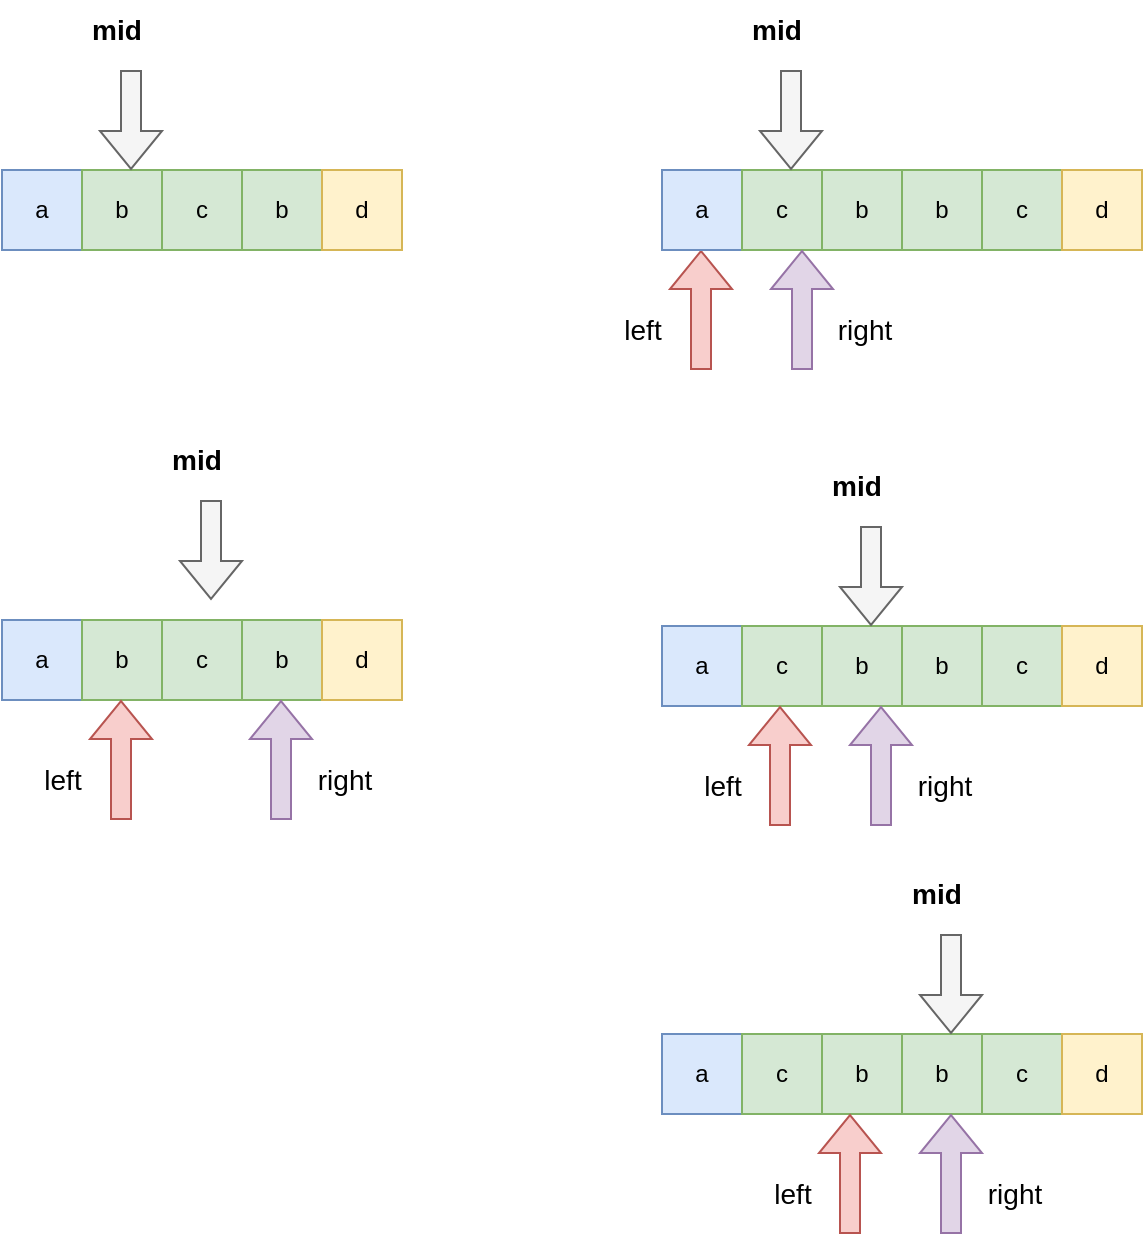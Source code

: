 <mxfile version="20.2.7" type="device"><diagram id="LDKUxW0cd_3E2r7CKIEG" name="第 1 页"><mxGraphModel dx="1426" dy="684" grid="1" gridSize="10" guides="1" tooltips="1" connect="1" arrows="1" fold="1" page="1" pageScale="1" pageWidth="827" pageHeight="1169" math="0" shadow="0"><root><mxCell id="0"/><mxCell id="1" parent="0"/><mxCell id="Z_xF2s0k3G-F2afspqoj-9" value="a" style="rounded=0;whiteSpace=wrap;html=1;fillColor=#dae8fc;strokeColor=#6c8ebf;" vertex="1" parent="1"><mxGeometry x="160" y="350" width="40" height="40" as="geometry"/></mxCell><mxCell id="Z_xF2s0k3G-F2afspqoj-10" value="b" style="rounded=0;whiteSpace=wrap;html=1;fillColor=#d5e8d4;strokeColor=#82b366;" vertex="1" parent="1"><mxGeometry x="200" y="350" width="40" height="40" as="geometry"/></mxCell><mxCell id="Z_xF2s0k3G-F2afspqoj-11" value="c" style="rounded=0;whiteSpace=wrap;html=1;fillColor=#d5e8d4;strokeColor=#82b366;" vertex="1" parent="1"><mxGeometry x="240" y="350" width="40" height="40" as="geometry"/></mxCell><mxCell id="Z_xF2s0k3G-F2afspqoj-12" value="b" style="rounded=0;whiteSpace=wrap;html=1;fillColor=#d5e8d4;strokeColor=#82b366;" vertex="1" parent="1"><mxGeometry x="280" y="350" width="40" height="40" as="geometry"/></mxCell><mxCell id="Z_xF2s0k3G-F2afspqoj-13" value="d" style="rounded=0;whiteSpace=wrap;html=1;fillColor=#fff2cc;strokeColor=#d6b656;" vertex="1" parent="1"><mxGeometry x="320" y="350" width="40" height="40" as="geometry"/></mxCell><mxCell id="Z_xF2s0k3G-F2afspqoj-14" value="" style="shape=flexArrow;endArrow=classic;html=1;rounded=0;fillColor=#f8cecc;strokeColor=#b85450;" edge="1" parent="1"><mxGeometry width="50" height="50" relative="1" as="geometry"><mxPoint x="509.5" y="450" as="sourcePoint"/><mxPoint x="509.5" y="390" as="targetPoint"/></mxGeometry></mxCell><mxCell id="Z_xF2s0k3G-F2afspqoj-23" value="a" style="rounded=0;whiteSpace=wrap;html=1;fillColor=#dae8fc;strokeColor=#6c8ebf;" vertex="1" parent="1"><mxGeometry x="490" y="350" width="40" height="40" as="geometry"/></mxCell><mxCell id="Z_xF2s0k3G-F2afspqoj-24" value="c" style="rounded=0;whiteSpace=wrap;html=1;fillColor=#d5e8d4;strokeColor=#82b366;" vertex="1" parent="1"><mxGeometry x="530" y="350" width="40" height="40" as="geometry"/></mxCell><mxCell id="Z_xF2s0k3G-F2afspqoj-25" value="b" style="rounded=0;whiteSpace=wrap;html=1;fillColor=#d5e8d4;strokeColor=#82b366;" vertex="1" parent="1"><mxGeometry x="570" y="350" width="40" height="40" as="geometry"/></mxCell><mxCell id="Z_xF2s0k3G-F2afspqoj-26" value="b" style="rounded=0;whiteSpace=wrap;html=1;fillColor=#d5e8d4;strokeColor=#82b366;" vertex="1" parent="1"><mxGeometry x="610" y="350" width="40" height="40" as="geometry"/></mxCell><mxCell id="Z_xF2s0k3G-F2afspqoj-27" value="c" style="rounded=0;whiteSpace=wrap;html=1;fillColor=#d5e8d4;strokeColor=#82b366;" vertex="1" parent="1"><mxGeometry x="650" y="350" width="40" height="40" as="geometry"/></mxCell><mxCell id="Z_xF2s0k3G-F2afspqoj-30" value="d" style="rounded=0;whiteSpace=wrap;html=1;fillColor=#fff2cc;strokeColor=#d6b656;" vertex="1" parent="1"><mxGeometry x="690" y="350" width="40" height="40" as="geometry"/></mxCell><mxCell id="Z_xF2s0k3G-F2afspqoj-31" value="a" style="rounded=0;whiteSpace=wrap;html=1;fillColor=#dae8fc;strokeColor=#6c8ebf;" vertex="1" parent="1"><mxGeometry x="490" y="578" width="40" height="40" as="geometry"/></mxCell><mxCell id="Z_xF2s0k3G-F2afspqoj-32" value="c" style="rounded=0;whiteSpace=wrap;html=1;fillColor=#d5e8d4;strokeColor=#82b366;" vertex="1" parent="1"><mxGeometry x="530" y="578" width="40" height="40" as="geometry"/></mxCell><mxCell id="Z_xF2s0k3G-F2afspqoj-33" value="b" style="rounded=0;whiteSpace=wrap;html=1;fillColor=#d5e8d4;strokeColor=#82b366;" vertex="1" parent="1"><mxGeometry x="570" y="578" width="40" height="40" as="geometry"/></mxCell><mxCell id="Z_xF2s0k3G-F2afspqoj-34" value="b" style="rounded=0;whiteSpace=wrap;html=1;fillColor=#d5e8d4;strokeColor=#82b366;" vertex="1" parent="1"><mxGeometry x="610" y="578" width="40" height="40" as="geometry"/></mxCell><mxCell id="Z_xF2s0k3G-F2afspqoj-35" value="c" style="rounded=0;whiteSpace=wrap;html=1;fillColor=#d5e8d4;strokeColor=#82b366;" vertex="1" parent="1"><mxGeometry x="650" y="578" width="40" height="40" as="geometry"/></mxCell><mxCell id="Z_xF2s0k3G-F2afspqoj-38" value="d" style="rounded=0;whiteSpace=wrap;html=1;fillColor=#fff2cc;strokeColor=#d6b656;" vertex="1" parent="1"><mxGeometry x="690" y="578" width="40" height="40" as="geometry"/></mxCell><mxCell id="Z_xF2s0k3G-F2afspqoj-39" value="a" style="rounded=0;whiteSpace=wrap;html=1;fillColor=#dae8fc;strokeColor=#6c8ebf;" vertex="1" parent="1"><mxGeometry x="490" y="782" width="40" height="40" as="geometry"/></mxCell><mxCell id="Z_xF2s0k3G-F2afspqoj-40" value="c" style="rounded=0;whiteSpace=wrap;html=1;fillColor=#d5e8d4;strokeColor=#82b366;" vertex="1" parent="1"><mxGeometry x="530" y="782" width="40" height="40" as="geometry"/></mxCell><mxCell id="Z_xF2s0k3G-F2afspqoj-41" value="b" style="rounded=0;whiteSpace=wrap;html=1;fillColor=#d5e8d4;strokeColor=#82b366;" vertex="1" parent="1"><mxGeometry x="570" y="782" width="40" height="40" as="geometry"/></mxCell><mxCell id="Z_xF2s0k3G-F2afspqoj-42" value="b" style="rounded=0;whiteSpace=wrap;html=1;fillColor=#d5e8d4;strokeColor=#82b366;" vertex="1" parent="1"><mxGeometry x="610" y="782" width="40" height="40" as="geometry"/></mxCell><mxCell id="Z_xF2s0k3G-F2afspqoj-43" value="c" style="rounded=0;whiteSpace=wrap;html=1;fillColor=#d5e8d4;strokeColor=#82b366;" vertex="1" parent="1"><mxGeometry x="650" y="782" width="40" height="40" as="geometry"/></mxCell><mxCell id="Z_xF2s0k3G-F2afspqoj-46" value="d" style="rounded=0;whiteSpace=wrap;html=1;fillColor=#fff2cc;strokeColor=#d6b656;" vertex="1" parent="1"><mxGeometry x="690" y="782" width="40" height="40" as="geometry"/></mxCell><mxCell id="Z_xF2s0k3G-F2afspqoj-47" value="" style="shape=flexArrow;endArrow=classic;html=1;rounded=0;fillColor=#f5f5f5;strokeColor=#666666;" edge="1" parent="1"><mxGeometry width="50" height="50" relative="1" as="geometry"><mxPoint x="224.5" y="300" as="sourcePoint"/><mxPoint x="224.5" y="350" as="targetPoint"/></mxGeometry></mxCell><mxCell id="Z_xF2s0k3G-F2afspqoj-48" value="&lt;font style=&quot;font-size: 14px;&quot;&gt;&lt;b&gt;&amp;nbsp;mid&lt;/b&gt;&lt;/font&gt;" style="text;html=1;align=center;verticalAlign=middle;resizable=0;points=[];autosize=1;strokeColor=none;fillColor=none;" vertex="1" parent="1"><mxGeometry x="190" y="265" width="50" height="30" as="geometry"/></mxCell><mxCell id="Z_xF2s0k3G-F2afspqoj-49" value="left" style="text;html=1;align=center;verticalAlign=middle;resizable=0;points=[];autosize=1;strokeColor=none;fillColor=none;fontSize=14;" vertex="1" parent="1"><mxGeometry x="460" y="415" width="40" height="30" as="geometry"/></mxCell><mxCell id="Z_xF2s0k3G-F2afspqoj-50" value="" style="shape=flexArrow;endArrow=classic;html=1;rounded=0;fillColor=#e1d5e7;strokeColor=#9673a6;" edge="1" parent="1"><mxGeometry width="50" height="50" relative="1" as="geometry"><mxPoint x="560" y="450" as="sourcePoint"/><mxPoint x="560" y="390" as="targetPoint"/></mxGeometry></mxCell><mxCell id="Z_xF2s0k3G-F2afspqoj-51" value="right" style="edgeLabel;html=1;align=center;verticalAlign=middle;resizable=0;points=[];fontSize=14;" vertex="1" connectable="0" parent="Z_xF2s0k3G-F2afspqoj-50"><mxGeometry x="0.1" y="4" relative="1" as="geometry"><mxPoint x="35" y="13" as="offset"/></mxGeometry></mxCell><mxCell id="Z_xF2s0k3G-F2afspqoj-62" value="a" style="rounded=0;whiteSpace=wrap;html=1;fillColor=#dae8fc;strokeColor=#6c8ebf;" vertex="1" parent="1"><mxGeometry x="160" y="575" width="40" height="40" as="geometry"/></mxCell><mxCell id="Z_xF2s0k3G-F2afspqoj-63" value="b" style="rounded=0;whiteSpace=wrap;html=1;fillColor=#d5e8d4;strokeColor=#82b366;" vertex="1" parent="1"><mxGeometry x="200" y="575" width="40" height="40" as="geometry"/></mxCell><mxCell id="Z_xF2s0k3G-F2afspqoj-64" value="c" style="rounded=0;whiteSpace=wrap;html=1;fillColor=#d5e8d4;strokeColor=#82b366;" vertex="1" parent="1"><mxGeometry x="240" y="575" width="40" height="40" as="geometry"/></mxCell><mxCell id="Z_xF2s0k3G-F2afspqoj-65" value="b" style="rounded=0;whiteSpace=wrap;html=1;fillColor=#d5e8d4;strokeColor=#82b366;" vertex="1" parent="1"><mxGeometry x="280" y="575" width="40" height="40" as="geometry"/></mxCell><mxCell id="Z_xF2s0k3G-F2afspqoj-66" value="d" style="rounded=0;whiteSpace=wrap;html=1;fillColor=#fff2cc;strokeColor=#d6b656;" vertex="1" parent="1"><mxGeometry x="320" y="575" width="40" height="40" as="geometry"/></mxCell><mxCell id="Z_xF2s0k3G-F2afspqoj-67" value="" style="shape=flexArrow;endArrow=classic;html=1;rounded=0;fillColor=#f8cecc;strokeColor=#b85450;" edge="1" parent="1"><mxGeometry width="50" height="50" relative="1" as="geometry"><mxPoint x="219.5" y="675" as="sourcePoint"/><mxPoint x="219.5" y="615" as="targetPoint"/></mxGeometry></mxCell><mxCell id="Z_xF2s0k3G-F2afspqoj-68" value="" style="shape=flexArrow;endArrow=classic;html=1;rounded=0;fillColor=#f5f5f5;strokeColor=#666666;" edge="1" parent="1"><mxGeometry width="50" height="50" relative="1" as="geometry"><mxPoint x="264.5" y="515" as="sourcePoint"/><mxPoint x="264.5" y="565" as="targetPoint"/></mxGeometry></mxCell><mxCell id="Z_xF2s0k3G-F2afspqoj-69" value="&lt;font style=&quot;font-size: 14px;&quot;&gt;&lt;b&gt;&amp;nbsp;mid&lt;/b&gt;&lt;/font&gt;" style="text;html=1;align=center;verticalAlign=middle;resizable=0;points=[];autosize=1;strokeColor=none;fillColor=none;" vertex="1" parent="1"><mxGeometry x="230" y="480" width="50" height="30" as="geometry"/></mxCell><mxCell id="Z_xF2s0k3G-F2afspqoj-70" value="left" style="text;html=1;align=center;verticalAlign=middle;resizable=0;points=[];autosize=1;strokeColor=none;fillColor=none;fontSize=14;" vertex="1" parent="1"><mxGeometry x="170" y="640" width="40" height="30" as="geometry"/></mxCell><mxCell id="Z_xF2s0k3G-F2afspqoj-71" value="" style="shape=flexArrow;endArrow=classic;html=1;rounded=0;fillColor=#e1d5e7;strokeColor=#9673a6;" edge="1" parent="1"><mxGeometry width="50" height="50" relative="1" as="geometry"><mxPoint x="299.5" y="675" as="sourcePoint"/><mxPoint x="299.5" y="615" as="targetPoint"/></mxGeometry></mxCell><mxCell id="Z_xF2s0k3G-F2afspqoj-72" value="right" style="edgeLabel;html=1;align=center;verticalAlign=middle;resizable=0;points=[];fontSize=14;" vertex="1" connectable="0" parent="Z_xF2s0k3G-F2afspqoj-71"><mxGeometry x="0.1" y="4" relative="1" as="geometry"><mxPoint x="35" y="13" as="offset"/></mxGeometry></mxCell><mxCell id="Z_xF2s0k3G-F2afspqoj-73" value="" style="shape=flexArrow;endArrow=classic;html=1;rounded=0;fillColor=#f5f5f5;strokeColor=#666666;" edge="1" parent="1"><mxGeometry width="50" height="50" relative="1" as="geometry"><mxPoint x="554.5" y="300" as="sourcePoint"/><mxPoint x="554.5" y="350" as="targetPoint"/></mxGeometry></mxCell><mxCell id="Z_xF2s0k3G-F2afspqoj-74" value="&lt;font style=&quot;font-size: 14px;&quot;&gt;&lt;b&gt;&amp;nbsp;mid&lt;/b&gt;&lt;/font&gt;" style="text;html=1;align=center;verticalAlign=middle;resizable=0;points=[];autosize=1;strokeColor=none;fillColor=none;" vertex="1" parent="1"><mxGeometry x="520" y="265" width="50" height="30" as="geometry"/></mxCell><mxCell id="Z_xF2s0k3G-F2afspqoj-76" value="" style="shape=flexArrow;endArrow=classic;html=1;rounded=0;fillColor=#f5f5f5;strokeColor=#666666;" edge="1" parent="1"><mxGeometry width="50" height="50" relative="1" as="geometry"><mxPoint x="594.5" y="528" as="sourcePoint"/><mxPoint x="594.5" y="578" as="targetPoint"/></mxGeometry></mxCell><mxCell id="Z_xF2s0k3G-F2afspqoj-77" value="&lt;font style=&quot;font-size: 14px;&quot;&gt;&lt;b&gt;&amp;nbsp;mid&lt;/b&gt;&lt;/font&gt;" style="text;html=1;align=center;verticalAlign=middle;resizable=0;points=[];autosize=1;strokeColor=none;fillColor=none;" vertex="1" parent="1"><mxGeometry x="560" y="493" width="50" height="30" as="geometry"/></mxCell><mxCell id="Z_xF2s0k3G-F2afspqoj-78" value="" style="shape=flexArrow;endArrow=classic;html=1;rounded=0;fillColor=#f8cecc;strokeColor=#b85450;" edge="1" parent="1"><mxGeometry width="50" height="50" relative="1" as="geometry"><mxPoint x="549" y="678" as="sourcePoint"/><mxPoint x="549" y="618" as="targetPoint"/></mxGeometry></mxCell><mxCell id="Z_xF2s0k3G-F2afspqoj-79" value="left" style="text;html=1;align=center;verticalAlign=middle;resizable=0;points=[];autosize=1;strokeColor=none;fillColor=none;fontSize=14;" vertex="1" parent="1"><mxGeometry x="499.5" y="643" width="40" height="30" as="geometry"/></mxCell><mxCell id="Z_xF2s0k3G-F2afspqoj-80" value="" style="shape=flexArrow;endArrow=classic;html=1;rounded=0;fillColor=#e1d5e7;strokeColor=#9673a6;" edge="1" parent="1"><mxGeometry width="50" height="50" relative="1" as="geometry"><mxPoint x="599.5" y="678" as="sourcePoint"/><mxPoint x="599.5" y="618" as="targetPoint"/></mxGeometry></mxCell><mxCell id="Z_xF2s0k3G-F2afspqoj-81" value="right" style="edgeLabel;html=1;align=center;verticalAlign=middle;resizable=0;points=[];fontSize=14;" vertex="1" connectable="0" parent="Z_xF2s0k3G-F2afspqoj-80"><mxGeometry x="0.1" y="4" relative="1" as="geometry"><mxPoint x="35" y="13" as="offset"/></mxGeometry></mxCell><mxCell id="Z_xF2s0k3G-F2afspqoj-82" value="" style="shape=flexArrow;endArrow=classic;html=1;rounded=0;fillColor=#f5f5f5;strokeColor=#666666;" edge="1" parent="1"><mxGeometry width="50" height="50" relative="1" as="geometry"><mxPoint x="634.5" y="732" as="sourcePoint"/><mxPoint x="634.5" y="782" as="targetPoint"/></mxGeometry></mxCell><mxCell id="Z_xF2s0k3G-F2afspqoj-83" value="&lt;font style=&quot;font-size: 14px;&quot;&gt;&lt;b&gt;&amp;nbsp;mid&lt;/b&gt;&lt;/font&gt;" style="text;html=1;align=center;verticalAlign=middle;resizable=0;points=[];autosize=1;strokeColor=none;fillColor=none;" vertex="1" parent="1"><mxGeometry x="600" y="697" width="50" height="30" as="geometry"/></mxCell><mxCell id="Z_xF2s0k3G-F2afspqoj-84" value="" style="shape=flexArrow;endArrow=classic;html=1;rounded=0;fillColor=#f8cecc;strokeColor=#b85450;" edge="1" parent="1"><mxGeometry width="50" height="50" relative="1" as="geometry"><mxPoint x="584" y="882" as="sourcePoint"/><mxPoint x="584" y="822" as="targetPoint"/></mxGeometry></mxCell><mxCell id="Z_xF2s0k3G-F2afspqoj-85" value="left" style="text;html=1;align=center;verticalAlign=middle;resizable=0;points=[];autosize=1;strokeColor=none;fillColor=none;fontSize=14;" vertex="1" parent="1"><mxGeometry x="534.5" y="847" width="40" height="30" as="geometry"/></mxCell><mxCell id="Z_xF2s0k3G-F2afspqoj-86" value="" style="shape=flexArrow;endArrow=classic;html=1;rounded=0;fillColor=#e1d5e7;strokeColor=#9673a6;" edge="1" parent="1"><mxGeometry width="50" height="50" relative="1" as="geometry"><mxPoint x="634.5" y="882" as="sourcePoint"/><mxPoint x="634.5" y="822" as="targetPoint"/></mxGeometry></mxCell><mxCell id="Z_xF2s0k3G-F2afspqoj-87" value="right" style="edgeLabel;html=1;align=center;verticalAlign=middle;resizable=0;points=[];fontSize=14;" vertex="1" connectable="0" parent="Z_xF2s0k3G-F2afspqoj-86"><mxGeometry x="0.1" y="4" relative="1" as="geometry"><mxPoint x="35" y="13" as="offset"/></mxGeometry></mxCell></root></mxGraphModel></diagram></mxfile>